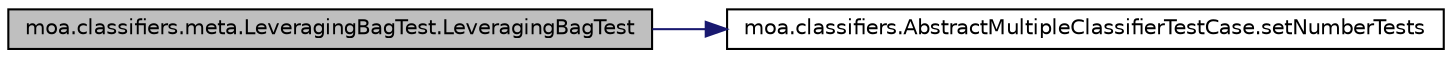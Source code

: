 digraph G
{
  edge [fontname="Helvetica",fontsize="10",labelfontname="Helvetica",labelfontsize="10"];
  node [fontname="Helvetica",fontsize="10",shape=record];
  rankdir=LR;
  Node1 [label="moa.classifiers.meta.LeveragingBagTest.LeveragingBagTest",height=0.2,width=0.4,color="black", fillcolor="grey75", style="filled" fontcolor="black"];
  Node1 -> Node2 [color="midnightblue",fontsize="10",style="solid",fontname="Helvetica"];
  Node2 [label="moa.classifiers.AbstractMultipleClassifierTestCase.setNumberTests",height=0.2,width=0.4,color="black", fillcolor="white", style="filled",URL="$classmoa_1_1classifiers_1_1AbstractMultipleClassifierTestCase.html#abfeeb05feceb1ec754f2526750c14977",tooltip="Sets the number of tests to run with this classifier."];
}
